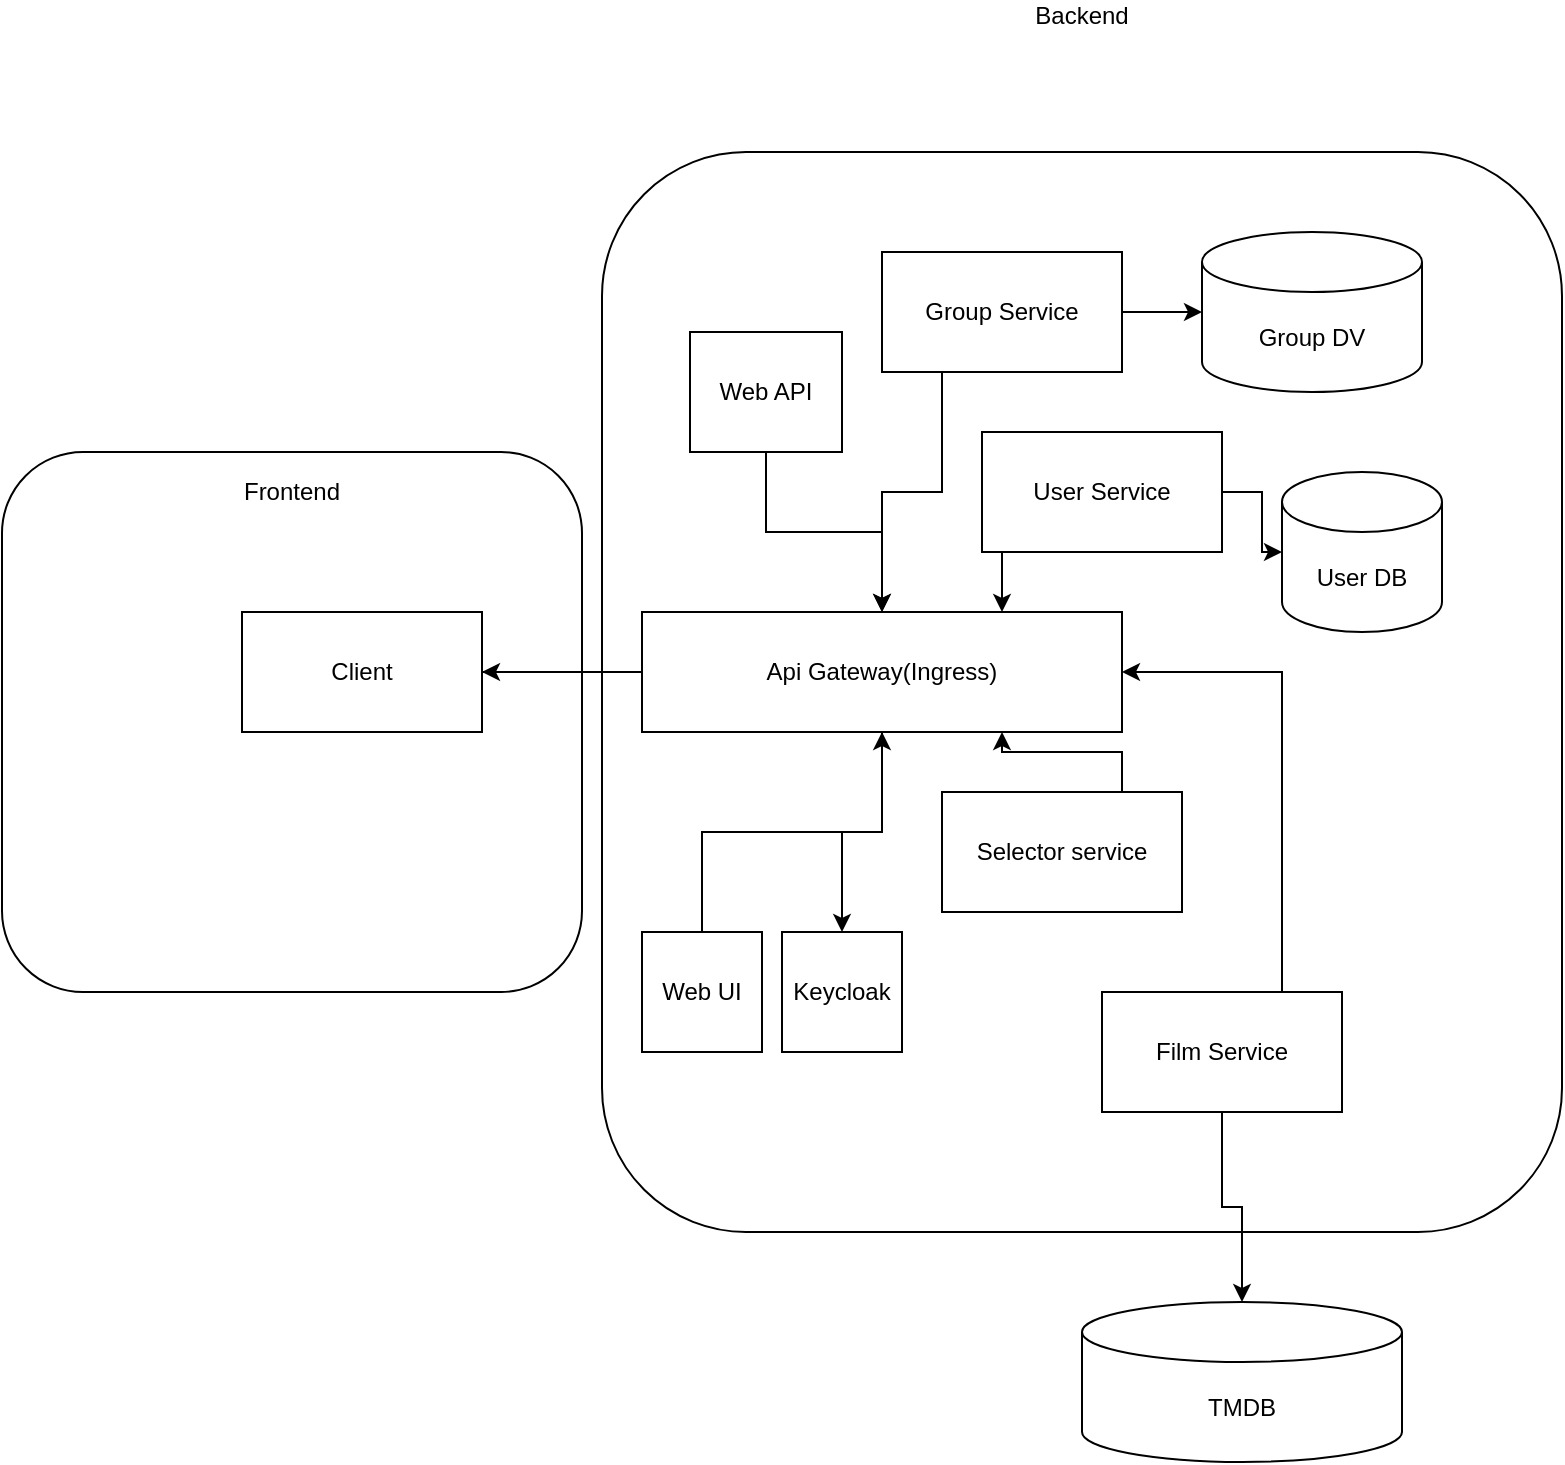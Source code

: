 <mxfile version="14.6.10" type="device"><diagram id="itdDoMeiJmdcvSpi-r0n" name="Page-1"><mxGraphModel dx="421" dy="1930" grid="1" gridSize="10" guides="1" tooltips="1" connect="1" arrows="1" fold="1" page="1" pageScale="1" pageWidth="827" pageHeight="1169" math="0" shadow="0"><root><mxCell id="0"/><mxCell id="1" parent="0"/><mxCell id="dEYlFLJWehFDpBfxTOV8-1" value="Frontend&lt;br&gt;&lt;br&gt;&lt;br&gt;&lt;br&gt;&lt;br&gt;&lt;br&gt;&lt;br&gt;&lt;br&gt;&lt;br&gt;&lt;br&gt;&lt;br&gt;&lt;br&gt;&lt;br&gt;&lt;br&gt;&lt;br&gt;&lt;br&gt;&lt;br&gt;" style="rounded=1;whiteSpace=wrap;html=1;" vertex="1" parent="1"><mxGeometry x="10" y="160" width="290" height="270" as="geometry"/></mxCell><mxCell id="dEYlFLJWehFDpBfxTOV8-26" value="" style="edgeStyle=orthogonalEdgeStyle;rounded=0;orthogonalLoop=1;jettySize=auto;html=1;" edge="1" parent="1" source="dEYlFLJWehFDpBfxTOV8-2" target="dEYlFLJWehFDpBfxTOV8-4"><mxGeometry relative="1" as="geometry"/></mxCell><mxCell id="dEYlFLJWehFDpBfxTOV8-2" value="Client" style="rounded=0;whiteSpace=wrap;html=1;" vertex="1" parent="1"><mxGeometry x="130" y="240" width="120" height="60" as="geometry"/></mxCell><mxCell id="dEYlFLJWehFDpBfxTOV8-3" value="Backend&lt;br&gt;&lt;br&gt;&lt;br&gt;&lt;br&gt;&lt;br&gt;&lt;br&gt;&lt;br&gt;&lt;br&gt;&lt;br&gt;&lt;br&gt;&lt;br&gt;&lt;br&gt;&lt;br&gt;&lt;br&gt;&lt;br&gt;&lt;br&gt;&lt;br&gt;&lt;br&gt;&lt;br&gt;&lt;br&gt;&lt;br&gt;&lt;br&gt;&lt;br&gt;&lt;br&gt;&lt;br&gt;&lt;br&gt;&lt;br&gt;&lt;br&gt;&lt;br&gt;&lt;br&gt;&lt;br&gt;&lt;br&gt;&lt;br&gt;&lt;br&gt;&lt;br&gt;&lt;br&gt;&lt;br&gt;&lt;br&gt;&lt;br&gt;&lt;br&gt;&lt;br&gt;&lt;br&gt;&lt;br&gt;&lt;br&gt;&lt;br&gt;&lt;br&gt;&lt;br&gt;&lt;br&gt;" style="rounded=1;whiteSpace=wrap;html=1;" vertex="1" parent="1"><mxGeometry x="310" y="10" width="480" height="540" as="geometry"/></mxCell><mxCell id="dEYlFLJWehFDpBfxTOV8-8" value="" style="edgeStyle=orthogonalEdgeStyle;rounded=0;orthogonalLoop=1;jettySize=auto;html=1;" edge="1" parent="1" source="dEYlFLJWehFDpBfxTOV8-4" target="dEYlFLJWehFDpBfxTOV8-7"><mxGeometry relative="1" as="geometry"/></mxCell><mxCell id="dEYlFLJWehFDpBfxTOV8-27" value="" style="edgeStyle=orthogonalEdgeStyle;rounded=0;orthogonalLoop=1;jettySize=auto;html=1;" edge="1" parent="1" source="dEYlFLJWehFDpBfxTOV8-4" target="dEYlFLJWehFDpBfxTOV8-2"><mxGeometry relative="1" as="geometry"/></mxCell><mxCell id="dEYlFLJWehFDpBfxTOV8-4" value="Api Gateway(Ingress)" style="rounded=0;whiteSpace=wrap;html=1;" vertex="1" parent="1"><mxGeometry x="330" y="240" width="240" height="60" as="geometry"/></mxCell><mxCell id="dEYlFLJWehFDpBfxTOV8-10" value="" style="edgeStyle=orthogonalEdgeStyle;rounded=0;orthogonalLoop=1;jettySize=auto;html=1;" edge="1" parent="1" source="dEYlFLJWehFDpBfxTOV8-5" target="dEYlFLJWehFDpBfxTOV8-4"><mxGeometry relative="1" as="geometry"/></mxCell><mxCell id="dEYlFLJWehFDpBfxTOV8-5" value="Web API" style="rounded=0;whiteSpace=wrap;html=1;" vertex="1" parent="1"><mxGeometry x="354" y="100" width="76" height="60" as="geometry"/></mxCell><mxCell id="dEYlFLJWehFDpBfxTOV8-9" value="" style="edgeStyle=orthogonalEdgeStyle;rounded=0;orthogonalLoop=1;jettySize=auto;html=1;" edge="1" parent="1" source="dEYlFLJWehFDpBfxTOV8-6" target="dEYlFLJWehFDpBfxTOV8-4"><mxGeometry relative="1" as="geometry"/></mxCell><mxCell id="dEYlFLJWehFDpBfxTOV8-6" value="Web UI" style="rounded=0;whiteSpace=wrap;html=1;" vertex="1" parent="1"><mxGeometry x="330" y="400" width="60" height="60" as="geometry"/></mxCell><mxCell id="dEYlFLJWehFDpBfxTOV8-7" value="Keycloak" style="rounded=0;whiteSpace=wrap;html=1;" vertex="1" parent="1"><mxGeometry x="400" y="400" width="60" height="60" as="geometry"/></mxCell><mxCell id="dEYlFLJWehFDpBfxTOV8-13" style="edgeStyle=orthogonalEdgeStyle;rounded=0;orthogonalLoop=1;jettySize=auto;html=1;exitX=0.25;exitY=1;exitDx=0;exitDy=0;entryX=0.5;entryY=0;entryDx=0;entryDy=0;" edge="1" parent="1" source="dEYlFLJWehFDpBfxTOV8-11" target="dEYlFLJWehFDpBfxTOV8-4"><mxGeometry relative="1" as="geometry"/></mxCell><mxCell id="dEYlFLJWehFDpBfxTOV8-20" value="" style="edgeStyle=orthogonalEdgeStyle;rounded=0;orthogonalLoop=1;jettySize=auto;html=1;" edge="1" parent="1" source="dEYlFLJWehFDpBfxTOV8-11" target="dEYlFLJWehFDpBfxTOV8-17"><mxGeometry relative="1" as="geometry"/></mxCell><mxCell id="dEYlFLJWehFDpBfxTOV8-11" value="Group Service" style="rounded=0;whiteSpace=wrap;html=1;" vertex="1" parent="1"><mxGeometry x="450" y="60" width="120" height="60" as="geometry"/></mxCell><mxCell id="dEYlFLJWehFDpBfxTOV8-14" style="edgeStyle=orthogonalEdgeStyle;rounded=0;orthogonalLoop=1;jettySize=auto;html=1;exitX=0.25;exitY=1;exitDx=0;exitDy=0;entryX=0.75;entryY=0;entryDx=0;entryDy=0;" edge="1" parent="1" source="dEYlFLJWehFDpBfxTOV8-12" target="dEYlFLJWehFDpBfxTOV8-4"><mxGeometry relative="1" as="geometry"/></mxCell><mxCell id="dEYlFLJWehFDpBfxTOV8-21" value="" style="edgeStyle=orthogonalEdgeStyle;rounded=0;orthogonalLoop=1;jettySize=auto;html=1;" edge="1" parent="1" source="dEYlFLJWehFDpBfxTOV8-12" target="dEYlFLJWehFDpBfxTOV8-18"><mxGeometry relative="1" as="geometry"/></mxCell><mxCell id="dEYlFLJWehFDpBfxTOV8-12" value="User Service" style="rounded=0;whiteSpace=wrap;html=1;" vertex="1" parent="1"><mxGeometry x="500" y="150" width="120" height="60" as="geometry"/></mxCell><mxCell id="dEYlFLJWehFDpBfxTOV8-24" style="edgeStyle=orthogonalEdgeStyle;rounded=0;orthogonalLoop=1;jettySize=auto;html=1;exitX=0.75;exitY=0;exitDx=0;exitDy=0;entryX=1;entryY=0.5;entryDx=0;entryDy=0;" edge="1" parent="1" source="dEYlFLJWehFDpBfxTOV8-15" target="dEYlFLJWehFDpBfxTOV8-4"><mxGeometry relative="1" as="geometry"/></mxCell><mxCell id="dEYlFLJWehFDpBfxTOV8-25" value="" style="edgeStyle=orthogonalEdgeStyle;rounded=0;orthogonalLoop=1;jettySize=auto;html=1;" edge="1" parent="1" source="dEYlFLJWehFDpBfxTOV8-15" target="dEYlFLJWehFDpBfxTOV8-19"><mxGeometry relative="1" as="geometry"/></mxCell><mxCell id="dEYlFLJWehFDpBfxTOV8-15" value="Film Service" style="rounded=0;whiteSpace=wrap;html=1;" vertex="1" parent="1"><mxGeometry x="560" y="430" width="120" height="60" as="geometry"/></mxCell><mxCell id="dEYlFLJWehFDpBfxTOV8-23" style="edgeStyle=orthogonalEdgeStyle;rounded=0;orthogonalLoop=1;jettySize=auto;html=1;exitX=0.75;exitY=0;exitDx=0;exitDy=0;entryX=0.75;entryY=1;entryDx=0;entryDy=0;" edge="1" parent="1" source="dEYlFLJWehFDpBfxTOV8-16" target="dEYlFLJWehFDpBfxTOV8-4"><mxGeometry relative="1" as="geometry"/></mxCell><mxCell id="dEYlFLJWehFDpBfxTOV8-16" value="Selector service" style="rounded=0;whiteSpace=wrap;html=1;" vertex="1" parent="1"><mxGeometry x="480" y="330" width="120" height="60" as="geometry"/></mxCell><mxCell id="dEYlFLJWehFDpBfxTOV8-17" value="Group DV" style="shape=cylinder3;whiteSpace=wrap;html=1;boundedLbl=1;backgroundOutline=1;size=15;" vertex="1" parent="1"><mxGeometry x="610" y="50" width="110" height="80" as="geometry"/></mxCell><mxCell id="dEYlFLJWehFDpBfxTOV8-18" value="User DB" style="shape=cylinder3;whiteSpace=wrap;html=1;boundedLbl=1;backgroundOutline=1;size=15;" vertex="1" parent="1"><mxGeometry x="650" y="170" width="80" height="80" as="geometry"/></mxCell><mxCell id="dEYlFLJWehFDpBfxTOV8-19" value="TMDB" style="shape=cylinder3;whiteSpace=wrap;html=1;boundedLbl=1;backgroundOutline=1;size=15;" vertex="1" parent="1"><mxGeometry x="550" y="585" width="160" height="80" as="geometry"/></mxCell></root></mxGraphModel></diagram></mxfile>